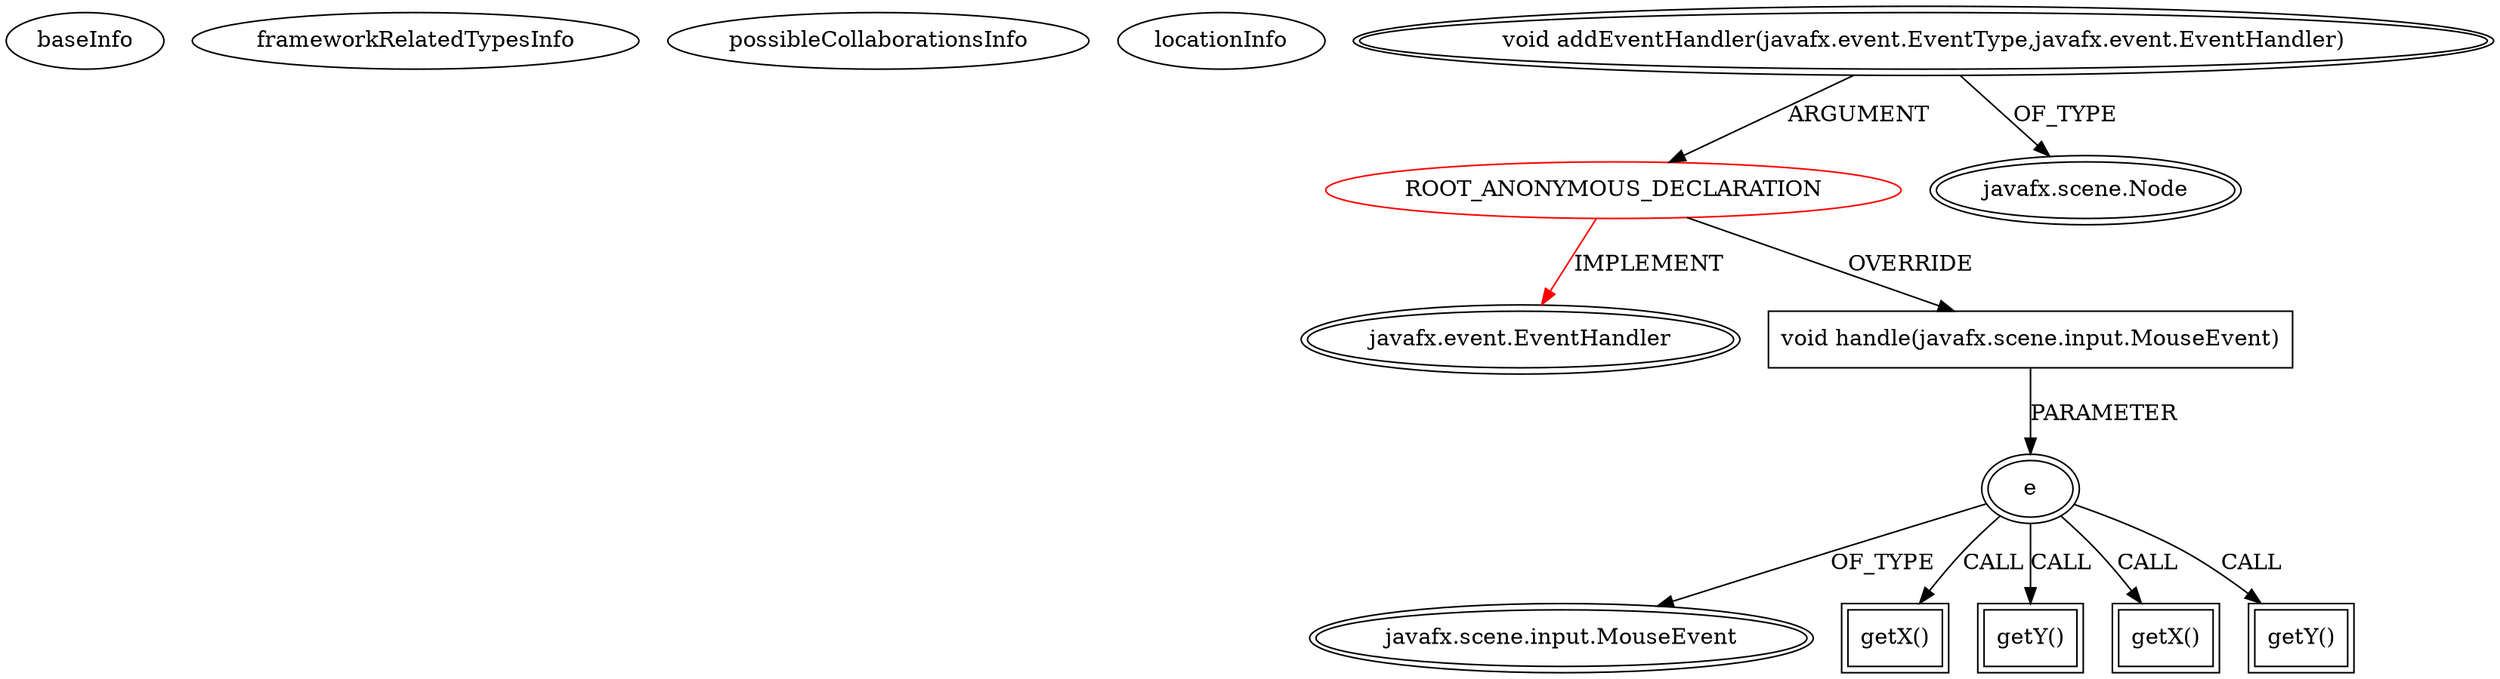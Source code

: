 digraph {
baseInfo[graphId=1518,category="extension_graph",isAnonymous=true,possibleRelation=false]
frameworkRelatedTypesInfo[0="javafx.event.EventHandler"]
possibleCollaborationsInfo[]
locationInfo[projectName="Tsaru-Java-MP3-Visualizations",filePath="/Tsaru-Java-MP3-Visualizations/Java-MP3-Visualizations-master/mp3 Visualization/src/SpectrumCircles.java",contextSignature="void SpectrumCircles(int)",graphId="1518"]
0[label="ROOT_ANONYMOUS_DECLARATION",vertexType="ROOT_ANONYMOUS_DECLARATION",isFrameworkType=false,color=red]
1[label="javafx.event.EventHandler",vertexType="FRAMEWORK_INTERFACE_TYPE",isFrameworkType=true,peripheries=2]
2[label="void addEventHandler(javafx.event.EventType,javafx.event.EventHandler)",vertexType="OUTSIDE_CALL",isFrameworkType=true,peripheries=2]
3[label="javafx.scene.Node",vertexType="FRAMEWORK_CLASS_TYPE",isFrameworkType=true,peripheries=2]
4[label="void handle(javafx.scene.input.MouseEvent)",vertexType="OVERRIDING_METHOD_DECLARATION",isFrameworkType=false,shape=box]
5[label="e",vertexType="PARAMETER_DECLARATION",isFrameworkType=true,peripheries=2]
6[label="javafx.scene.input.MouseEvent",vertexType="FRAMEWORK_CLASS_TYPE",isFrameworkType=true,peripheries=2]
8[label="getX()",vertexType="INSIDE_CALL",isFrameworkType=true,peripheries=2,shape=box]
10[label="getY()",vertexType="INSIDE_CALL",isFrameworkType=true,peripheries=2,shape=box]
12[label="getX()",vertexType="INSIDE_CALL",isFrameworkType=true,peripheries=2,shape=box]
14[label="getY()",vertexType="INSIDE_CALL",isFrameworkType=true,peripheries=2,shape=box]
0->1[label="IMPLEMENT",color=red]
2->0[label="ARGUMENT"]
2->3[label="OF_TYPE"]
0->4[label="OVERRIDE"]
5->6[label="OF_TYPE"]
4->5[label="PARAMETER"]
5->8[label="CALL"]
5->10[label="CALL"]
5->12[label="CALL"]
5->14[label="CALL"]
}

